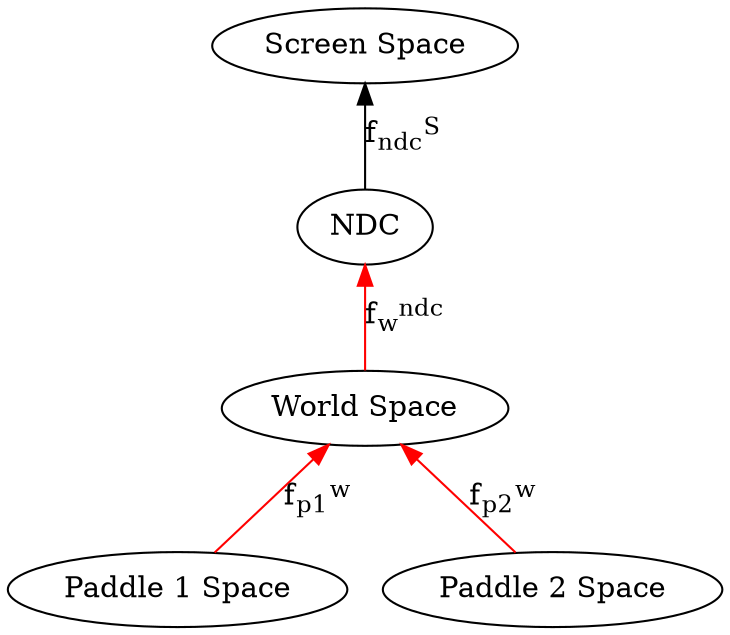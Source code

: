 digraph {
    rankdir="BT"
    "Paddle 1 Space" -> "World Space" [label=<f<SUB>p1</SUB><SUP>w</SUP>> color="red"];
    "Paddle 2 Space" -> "World Space" [label=<f<SUB>p2</SUB><SUP>w</SUP>> color="red"];
    "World Space" -> "NDC" [label=<f<SUB>w</SUB><SUP>ndc</SUP>> color="red"];
    "NDC" -> "Screen Space" [label=<f<SUB>ndc</SUB><SUP>S</SUP>>];
}
